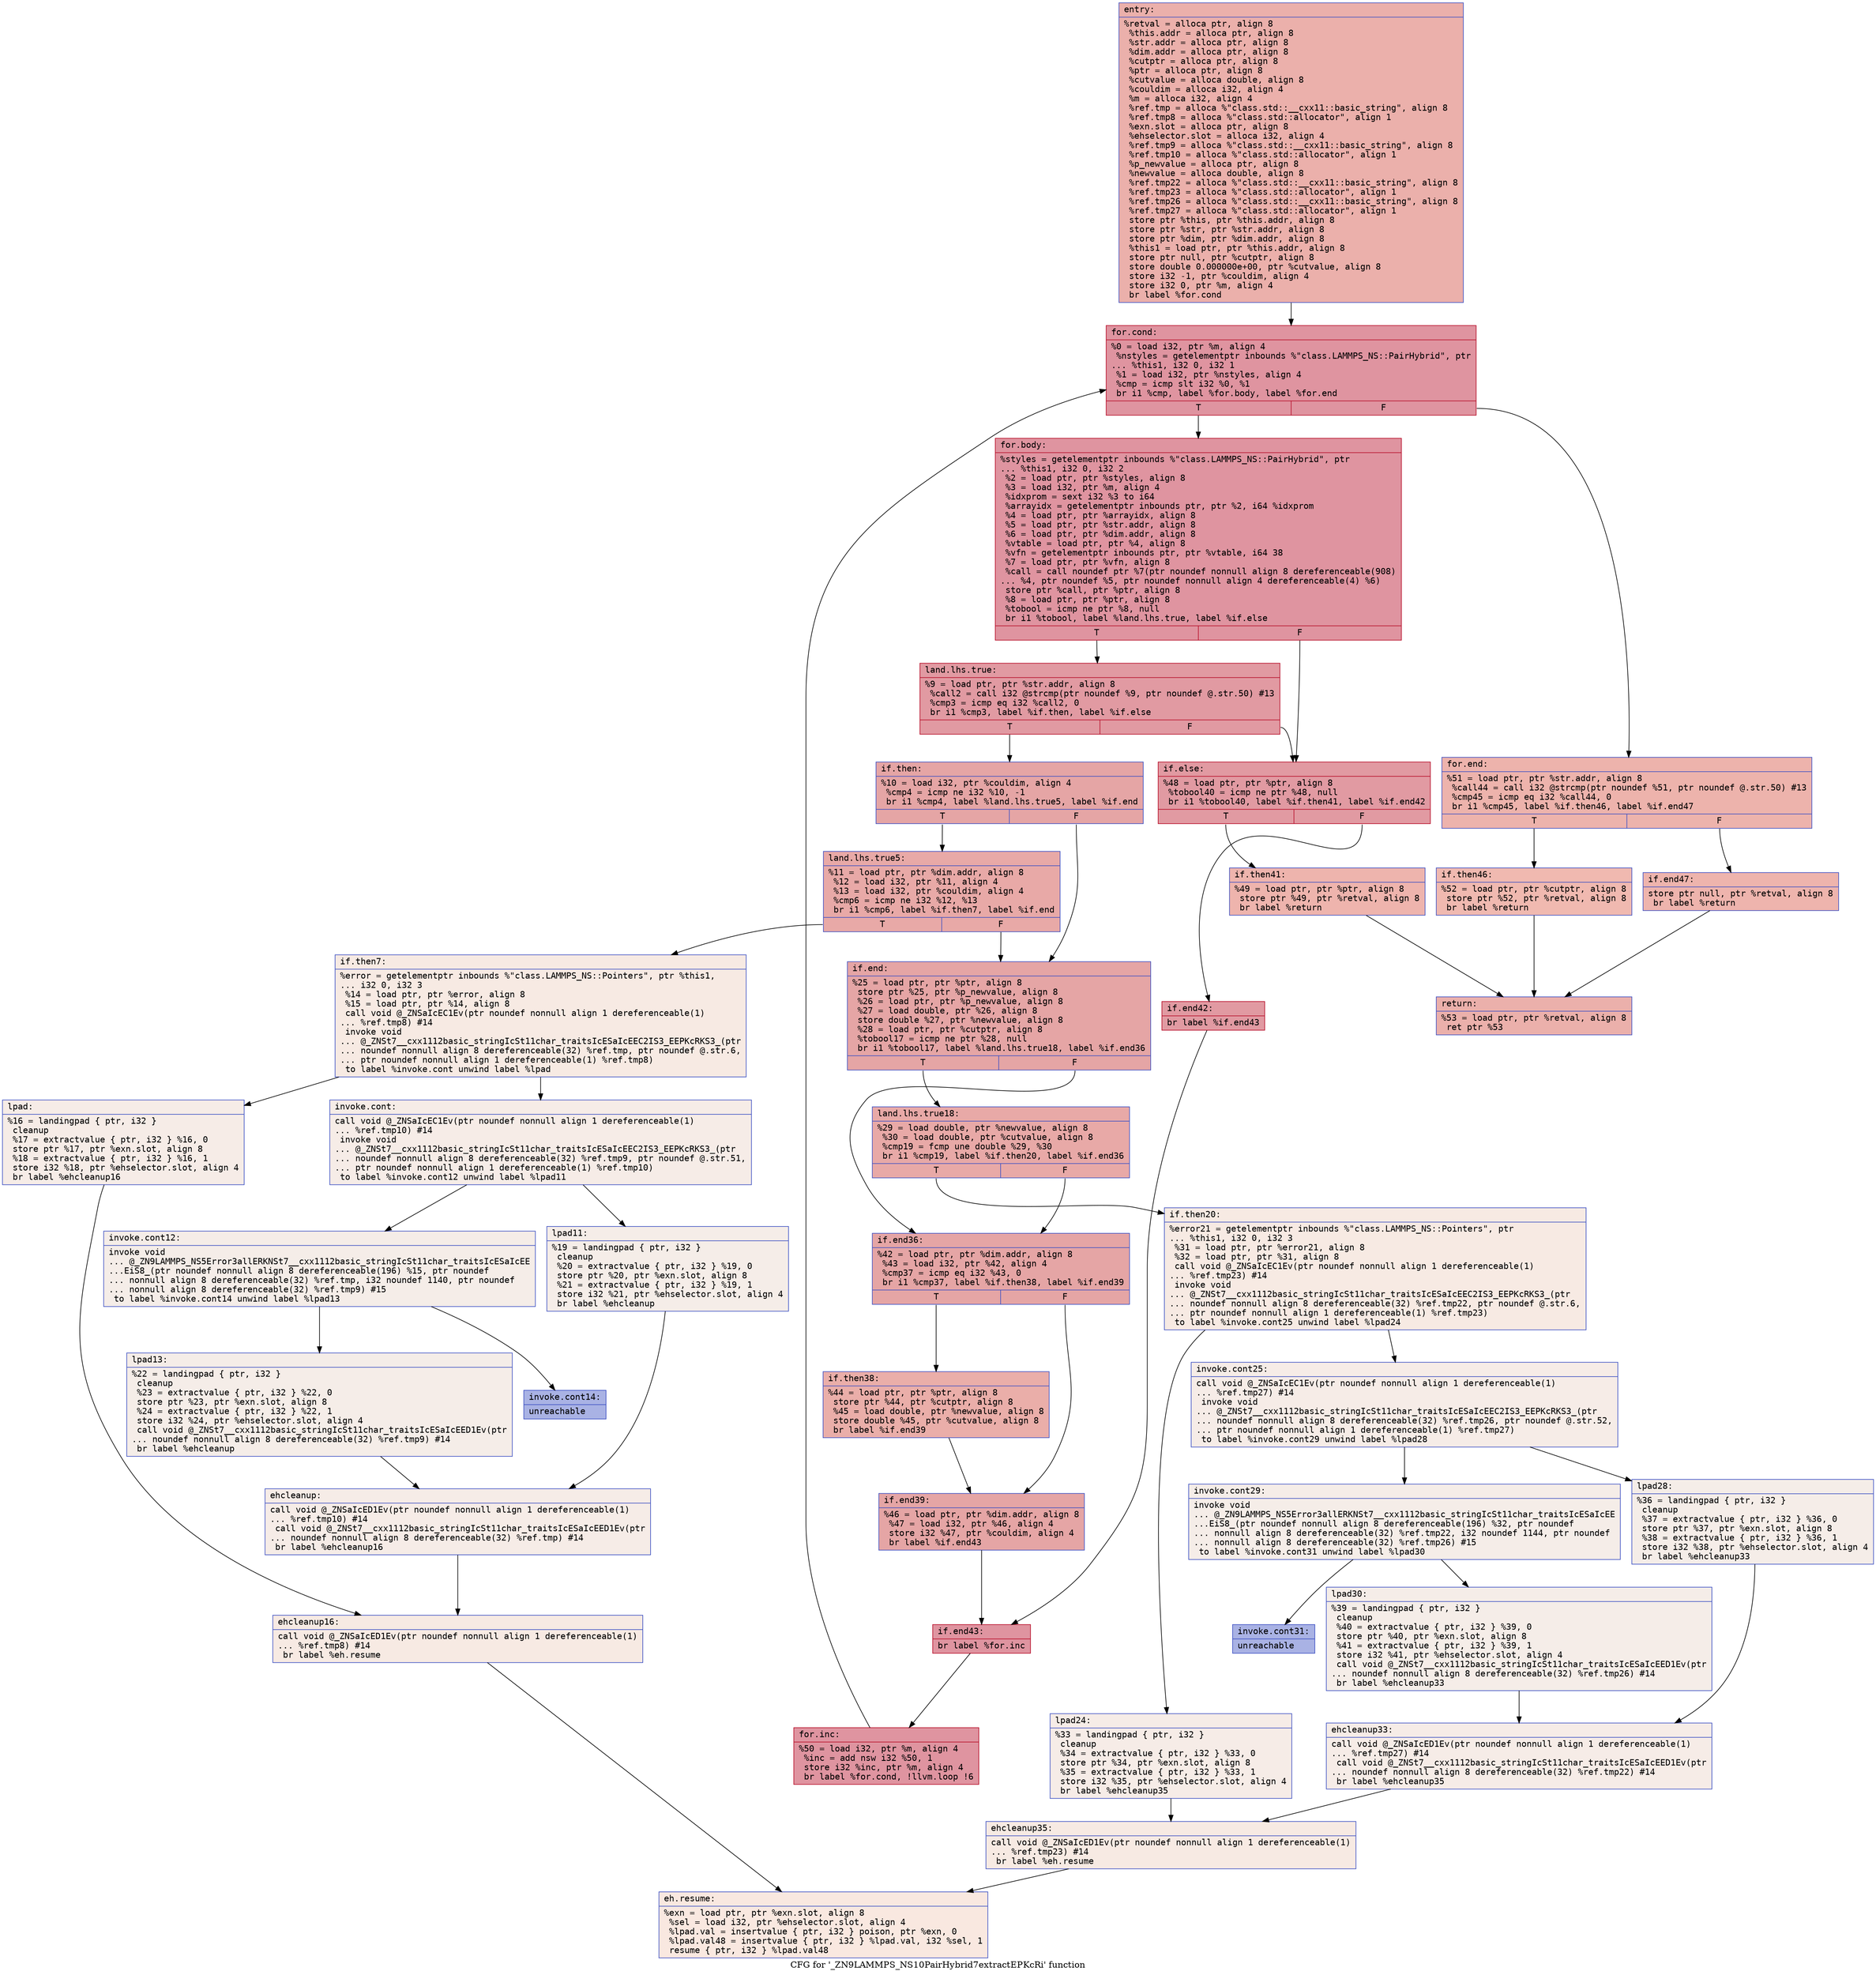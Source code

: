 digraph "CFG for '_ZN9LAMMPS_NS10PairHybrid7extractEPKcRi' function" {
	label="CFG for '_ZN9LAMMPS_NS10PairHybrid7extractEPKcRi' function";

	Node0x55975a76cbe0 [shape=record,color="#3d50c3ff", style=filled, fillcolor="#d24b4070" fontname="Courier",label="{entry:\l|  %retval = alloca ptr, align 8\l  %this.addr = alloca ptr, align 8\l  %str.addr = alloca ptr, align 8\l  %dim.addr = alloca ptr, align 8\l  %cutptr = alloca ptr, align 8\l  %ptr = alloca ptr, align 8\l  %cutvalue = alloca double, align 8\l  %couldim = alloca i32, align 4\l  %m = alloca i32, align 4\l  %ref.tmp = alloca %\"class.std::__cxx11::basic_string\", align 8\l  %ref.tmp8 = alloca %\"class.std::allocator\", align 1\l  %exn.slot = alloca ptr, align 8\l  %ehselector.slot = alloca i32, align 4\l  %ref.tmp9 = alloca %\"class.std::__cxx11::basic_string\", align 8\l  %ref.tmp10 = alloca %\"class.std::allocator\", align 1\l  %p_newvalue = alloca ptr, align 8\l  %newvalue = alloca double, align 8\l  %ref.tmp22 = alloca %\"class.std::__cxx11::basic_string\", align 8\l  %ref.tmp23 = alloca %\"class.std::allocator\", align 1\l  %ref.tmp26 = alloca %\"class.std::__cxx11::basic_string\", align 8\l  %ref.tmp27 = alloca %\"class.std::allocator\", align 1\l  store ptr %this, ptr %this.addr, align 8\l  store ptr %str, ptr %str.addr, align 8\l  store ptr %dim, ptr %dim.addr, align 8\l  %this1 = load ptr, ptr %this.addr, align 8\l  store ptr null, ptr %cutptr, align 8\l  store double 0.000000e+00, ptr %cutvalue, align 8\l  store i32 -1, ptr %couldim, align 4\l  store i32 0, ptr %m, align 4\l  br label %for.cond\l}"];
	Node0x55975a76cbe0 -> Node0x55975a775950[tooltip="entry -> for.cond\nProbability 100.00%" ];
	Node0x55975a775950 [shape=record,color="#b70d28ff", style=filled, fillcolor="#b70d2870" fontname="Courier",label="{for.cond:\l|  %0 = load i32, ptr %m, align 4\l  %nstyles = getelementptr inbounds %\"class.LAMMPS_NS::PairHybrid\", ptr\l... %this1, i32 0, i32 1\l  %1 = load i32, ptr %nstyles, align 4\l  %cmp = icmp slt i32 %0, %1\l  br i1 %cmp, label %for.body, label %for.end\l|{<s0>T|<s1>F}}"];
	Node0x55975a775950:s0 -> Node0x55975a775cd0[tooltip="for.cond -> for.body\nProbability 96.88%" ];
	Node0x55975a775950:s1 -> Node0x55975a775d50[tooltip="for.cond -> for.end\nProbability 3.12%" ];
	Node0x55975a775cd0 [shape=record,color="#b70d28ff", style=filled, fillcolor="#b70d2870" fontname="Courier",label="{for.body:\l|  %styles = getelementptr inbounds %\"class.LAMMPS_NS::PairHybrid\", ptr\l... %this1, i32 0, i32 2\l  %2 = load ptr, ptr %styles, align 8\l  %3 = load i32, ptr %m, align 4\l  %idxprom = sext i32 %3 to i64\l  %arrayidx = getelementptr inbounds ptr, ptr %2, i64 %idxprom\l  %4 = load ptr, ptr %arrayidx, align 8\l  %5 = load ptr, ptr %str.addr, align 8\l  %6 = load ptr, ptr %dim.addr, align 8\l  %vtable = load ptr, ptr %4, align 8\l  %vfn = getelementptr inbounds ptr, ptr %vtable, i64 38\l  %7 = load ptr, ptr %vfn, align 8\l  %call = call noundef ptr %7(ptr noundef nonnull align 8 dereferenceable(908)\l... %4, ptr noundef %5, ptr noundef nonnull align 4 dereferenceable(4) %6)\l  store ptr %call, ptr %ptr, align 8\l  %8 = load ptr, ptr %ptr, align 8\l  %tobool = icmp ne ptr %8, null\l  br i1 %tobool, label %land.lhs.true, label %if.else\l|{<s0>T|<s1>F}}"];
	Node0x55975a775cd0:s0 -> Node0x55975a7767b0[tooltip="for.body -> land.lhs.true\nProbability 62.50%" ];
	Node0x55975a775cd0:s1 -> Node0x55975a776800[tooltip="for.body -> if.else\nProbability 37.50%" ];
	Node0x55975a7767b0 [shape=record,color="#b70d28ff", style=filled, fillcolor="#bb1b2c70" fontname="Courier",label="{land.lhs.true:\l|  %9 = load ptr, ptr %str.addr, align 8\l  %call2 = call i32 @strcmp(ptr noundef %9, ptr noundef @.str.50) #13\l  %cmp3 = icmp eq i32 %call2, 0\l  br i1 %cmp3, label %if.then, label %if.else\l|{<s0>T|<s1>F}}"];
	Node0x55975a7767b0:s0 -> Node0x55975a776ba0[tooltip="land.lhs.true -> if.then\nProbability 37.50%" ];
	Node0x55975a7767b0:s1 -> Node0x55975a776800[tooltip="land.lhs.true -> if.else\nProbability 62.50%" ];
	Node0x55975a776ba0 [shape=record,color="#3d50c3ff", style=filled, fillcolor="#c5333470" fontname="Courier",label="{if.then:\l|  %10 = load i32, ptr %couldim, align 4\l  %cmp4 = icmp ne i32 %10, -1\l  br i1 %cmp4, label %land.lhs.true5, label %if.end\l|{<s0>T|<s1>F}}"];
	Node0x55975a776ba0:s0 -> Node0x55975a776df0[tooltip="if.then -> land.lhs.true5\nProbability 62.50%" ];
	Node0x55975a776ba0:s1 -> Node0x55975a776e70[tooltip="if.then -> if.end\nProbability 37.50%" ];
	Node0x55975a776df0 [shape=record,color="#3d50c3ff", style=filled, fillcolor="#ca3b3770" fontname="Courier",label="{land.lhs.true5:\l|  %11 = load ptr, ptr %dim.addr, align 8\l  %12 = load i32, ptr %11, align 4\l  %13 = load i32, ptr %couldim, align 4\l  %cmp6 = icmp ne i32 %12, %13\l  br i1 %cmp6, label %if.then7, label %if.end\l|{<s0>T|<s1>F}}"];
	Node0x55975a776df0:s0 -> Node0x55975a7771c0[tooltip="land.lhs.true5 -> if.then7\nProbability 0.00%" ];
	Node0x55975a776df0:s1 -> Node0x55975a776e70[tooltip="land.lhs.true5 -> if.end\nProbability 100.00%" ];
	Node0x55975a7771c0 [shape=record,color="#3d50c3ff", style=filled, fillcolor="#eed0c070" fontname="Courier",label="{if.then7:\l|  %error = getelementptr inbounds %\"class.LAMMPS_NS::Pointers\", ptr %this1,\l... i32 0, i32 3\l  %14 = load ptr, ptr %error, align 8\l  %15 = load ptr, ptr %14, align 8\l  call void @_ZNSaIcEC1Ev(ptr noundef nonnull align 1 dereferenceable(1)\l... %ref.tmp8) #14\l  invoke void\l... @_ZNSt7__cxx1112basic_stringIcSt11char_traitsIcESaIcEEC2IS3_EEPKcRKS3_(ptr\l... noundef nonnull align 8 dereferenceable(32) %ref.tmp, ptr noundef @.str.6,\l... ptr noundef nonnull align 1 dereferenceable(1) %ref.tmp8)\l          to label %invoke.cont unwind label %lpad\l}"];
	Node0x55975a7771c0 -> Node0x55975a775510[tooltip="if.then7 -> invoke.cont\nProbability 50.00%" ];
	Node0x55975a7771c0 -> Node0x55975a5b7d00[tooltip="if.then7 -> lpad\nProbability 50.00%" ];
	Node0x55975a775510 [shape=record,color="#3d50c3ff", style=filled, fillcolor="#ead5c970" fontname="Courier",label="{invoke.cont:\l|  call void @_ZNSaIcEC1Ev(ptr noundef nonnull align 1 dereferenceable(1)\l... %ref.tmp10) #14\l  invoke void\l... @_ZNSt7__cxx1112basic_stringIcSt11char_traitsIcESaIcEEC2IS3_EEPKcRKS3_(ptr\l... noundef nonnull align 8 dereferenceable(32) %ref.tmp9, ptr noundef @.str.51,\l... ptr noundef nonnull align 1 dereferenceable(1) %ref.tmp10)\l          to label %invoke.cont12 unwind label %lpad11\l}"];
	Node0x55975a775510 -> Node0x55975a777c00[tooltip="invoke.cont -> invoke.cont12\nProbability 50.00%" ];
	Node0x55975a775510 -> Node0x55975a777c80[tooltip="invoke.cont -> lpad11\nProbability 50.00%" ];
	Node0x55975a777c00 [shape=record,color="#3d50c3ff", style=filled, fillcolor="#e8d6cc70" fontname="Courier",label="{invoke.cont12:\l|  invoke void\l... @_ZN9LAMMPS_NS5Error3allERKNSt7__cxx1112basic_stringIcSt11char_traitsIcESaIcEE\l...EiS8_(ptr noundef nonnull align 8 dereferenceable(196) %15, ptr noundef\l... nonnull align 8 dereferenceable(32) %ref.tmp, i32 noundef 1140, ptr noundef\l... nonnull align 8 dereferenceable(32) %ref.tmp9) #15\l          to label %invoke.cont14 unwind label %lpad13\l}"];
	Node0x55975a777c00 -> Node0x55975a777bb0[tooltip="invoke.cont12 -> invoke.cont14\nProbability 0.00%" ];
	Node0x55975a777c00 -> Node0x55975a777ee0[tooltip="invoke.cont12 -> lpad13\nProbability 100.00%" ];
	Node0x55975a777bb0 [shape=record,color="#3d50c3ff", style=filled, fillcolor="#3d50c370" fontname="Courier",label="{invoke.cont14:\l|  unreachable\l}"];
	Node0x55975a5b7d00 [shape=record,color="#3d50c3ff", style=filled, fillcolor="#ead5c970" fontname="Courier",label="{lpad:\l|  %16 = landingpad \{ ptr, i32 \}\l          cleanup\l  %17 = extractvalue \{ ptr, i32 \} %16, 0\l  store ptr %17, ptr %exn.slot, align 8\l  %18 = extractvalue \{ ptr, i32 \} %16, 1\l  store i32 %18, ptr %ehselector.slot, align 4\l  br label %ehcleanup16\l}"];
	Node0x55975a5b7d00 -> Node0x55975a778440[tooltip="lpad -> ehcleanup16\nProbability 100.00%" ];
	Node0x55975a777c80 [shape=record,color="#3d50c3ff", style=filled, fillcolor="#e8d6cc70" fontname="Courier",label="{lpad11:\l|  %19 = landingpad \{ ptr, i32 \}\l          cleanup\l  %20 = extractvalue \{ ptr, i32 \} %19, 0\l  store ptr %20, ptr %exn.slot, align 8\l  %21 = extractvalue \{ ptr, i32 \} %19, 1\l  store i32 %21, ptr %ehselector.slot, align 4\l  br label %ehcleanup\l}"];
	Node0x55975a777c80 -> Node0x55975a778790[tooltip="lpad11 -> ehcleanup\nProbability 100.00%" ];
	Node0x55975a777ee0 [shape=record,color="#3d50c3ff", style=filled, fillcolor="#e8d6cc70" fontname="Courier",label="{lpad13:\l|  %22 = landingpad \{ ptr, i32 \}\l          cleanup\l  %23 = extractvalue \{ ptr, i32 \} %22, 0\l  store ptr %23, ptr %exn.slot, align 8\l  %24 = extractvalue \{ ptr, i32 \} %22, 1\l  store i32 %24, ptr %ehselector.slot, align 4\l  call void @_ZNSt7__cxx1112basic_stringIcSt11char_traitsIcESaIcEED1Ev(ptr\l... noundef nonnull align 8 dereferenceable(32) %ref.tmp9) #14\l  br label %ehcleanup\l}"];
	Node0x55975a777ee0 -> Node0x55975a778790[tooltip="lpad13 -> ehcleanup\nProbability 100.00%" ];
	Node0x55975a778790 [shape=record,color="#3d50c3ff", style=filled, fillcolor="#ead5c970" fontname="Courier",label="{ehcleanup:\l|  call void @_ZNSaIcED1Ev(ptr noundef nonnull align 1 dereferenceable(1)\l... %ref.tmp10) #14\l  call void @_ZNSt7__cxx1112basic_stringIcSt11char_traitsIcESaIcEED1Ev(ptr\l... noundef nonnull align 8 dereferenceable(32) %ref.tmp) #14\l  br label %ehcleanup16\l}"];
	Node0x55975a778790 -> Node0x55975a778440[tooltip="ehcleanup -> ehcleanup16\nProbability 100.00%" ];
	Node0x55975a778440 [shape=record,color="#3d50c3ff", style=filled, fillcolor="#eed0c070" fontname="Courier",label="{ehcleanup16:\l|  call void @_ZNSaIcED1Ev(ptr noundef nonnull align 1 dereferenceable(1)\l... %ref.tmp8) #14\l  br label %eh.resume\l}"];
	Node0x55975a778440 -> Node0x55975a779040[tooltip="ehcleanup16 -> eh.resume\nProbability 100.00%" ];
	Node0x55975a776e70 [shape=record,color="#3d50c3ff", style=filled, fillcolor="#c5333470" fontname="Courier",label="{if.end:\l|  %25 = load ptr, ptr %ptr, align 8\l  store ptr %25, ptr %p_newvalue, align 8\l  %26 = load ptr, ptr %p_newvalue, align 8\l  %27 = load double, ptr %26, align 8\l  store double %27, ptr %newvalue, align 8\l  %28 = load ptr, ptr %cutptr, align 8\l  %tobool17 = icmp ne ptr %28, null\l  br i1 %tobool17, label %land.lhs.true18, label %if.end36\l|{<s0>T|<s1>F}}"];
	Node0x55975a776e70:s0 -> Node0x55975a779500[tooltip="if.end -> land.lhs.true18\nProbability 62.50%" ];
	Node0x55975a776e70:s1 -> Node0x55975a779580[tooltip="if.end -> if.end36\nProbability 37.50%" ];
	Node0x55975a779500 [shape=record,color="#3d50c3ff", style=filled, fillcolor="#ca3b3770" fontname="Courier",label="{land.lhs.true18:\l|  %29 = load double, ptr %newvalue, align 8\l  %30 = load double, ptr %cutvalue, align 8\l  %cmp19 = fcmp une double %29, %30\l  br i1 %cmp19, label %if.then20, label %if.end36\l|{<s0>T|<s1>F}}"];
	Node0x55975a779500:s0 -> Node0x55975a779870[tooltip="land.lhs.true18 -> if.then20\nProbability 0.00%" ];
	Node0x55975a779500:s1 -> Node0x55975a779580[tooltip="land.lhs.true18 -> if.end36\nProbability 100.00%" ];
	Node0x55975a779870 [shape=record,color="#3d50c3ff", style=filled, fillcolor="#eed0c070" fontname="Courier",label="{if.then20:\l|  %error21 = getelementptr inbounds %\"class.LAMMPS_NS::Pointers\", ptr\l... %this1, i32 0, i32 3\l  %31 = load ptr, ptr %error21, align 8\l  %32 = load ptr, ptr %31, align 8\l  call void @_ZNSaIcEC1Ev(ptr noundef nonnull align 1 dereferenceable(1)\l... %ref.tmp23) #14\l  invoke void\l... @_ZNSt7__cxx1112basic_stringIcSt11char_traitsIcESaIcEEC2IS3_EEPKcRKS3_(ptr\l... noundef nonnull align 8 dereferenceable(32) %ref.tmp22, ptr noundef @.str.6,\l... ptr noundef nonnull align 1 dereferenceable(1) %ref.tmp23)\l          to label %invoke.cont25 unwind label %lpad24\l}"];
	Node0x55975a779870 -> Node0x55975a779cd0[tooltip="if.then20 -> invoke.cont25\nProbability 50.00%" ];
	Node0x55975a779870 -> Node0x55975a779d50[tooltip="if.then20 -> lpad24\nProbability 50.00%" ];
	Node0x55975a779cd0 [shape=record,color="#3d50c3ff", style=filled, fillcolor="#ead5c970" fontname="Courier",label="{invoke.cont25:\l|  call void @_ZNSaIcEC1Ev(ptr noundef nonnull align 1 dereferenceable(1)\l... %ref.tmp27) #14\l  invoke void\l... @_ZNSt7__cxx1112basic_stringIcSt11char_traitsIcESaIcEEC2IS3_EEPKcRKS3_(ptr\l... noundef nonnull align 8 dereferenceable(32) %ref.tmp26, ptr noundef @.str.52,\l... ptr noundef nonnull align 1 dereferenceable(1) %ref.tmp27)\l          to label %invoke.cont29 unwind label %lpad28\l}"];
	Node0x55975a779cd0 -> Node0x55975a77a070[tooltip="invoke.cont25 -> invoke.cont29\nProbability 50.00%" ];
	Node0x55975a779cd0 -> Node0x55975a77a0c0[tooltip="invoke.cont25 -> lpad28\nProbability 50.00%" ];
	Node0x55975a77a070 [shape=record,color="#3d50c3ff", style=filled, fillcolor="#e8d6cc70" fontname="Courier",label="{invoke.cont29:\l|  invoke void\l... @_ZN9LAMMPS_NS5Error3allERKNSt7__cxx1112basic_stringIcSt11char_traitsIcESaIcEE\l...EiS8_(ptr noundef nonnull align 8 dereferenceable(196) %32, ptr noundef\l... nonnull align 8 dereferenceable(32) %ref.tmp22, i32 noundef 1144, ptr noundef\l... nonnull align 8 dereferenceable(32) %ref.tmp26) #15\l          to label %invoke.cont31 unwind label %lpad30\l}"];
	Node0x55975a77a070 -> Node0x55975a77a020[tooltip="invoke.cont29 -> invoke.cont31\nProbability 0.00%" ];
	Node0x55975a77a070 -> Node0x55975a77a3e0[tooltip="invoke.cont29 -> lpad30\nProbability 100.00%" ];
	Node0x55975a77a020 [shape=record,color="#3d50c3ff", style=filled, fillcolor="#3d50c370" fontname="Courier",label="{invoke.cont31:\l|  unreachable\l}"];
	Node0x55975a779d50 [shape=record,color="#3d50c3ff", style=filled, fillcolor="#ead5c970" fontname="Courier",label="{lpad24:\l|  %33 = landingpad \{ ptr, i32 \}\l          cleanup\l  %34 = extractvalue \{ ptr, i32 \} %33, 0\l  store ptr %34, ptr %exn.slot, align 8\l  %35 = extractvalue \{ ptr, i32 \} %33, 1\l  store i32 %35, ptr %ehselector.slot, align 4\l  br label %ehcleanup35\l}"];
	Node0x55975a779d50 -> Node0x55975a77a9a0[tooltip="lpad24 -> ehcleanup35\nProbability 100.00%" ];
	Node0x55975a77a0c0 [shape=record,color="#3d50c3ff", style=filled, fillcolor="#e8d6cc70" fontname="Courier",label="{lpad28:\l|  %36 = landingpad \{ ptr, i32 \}\l          cleanup\l  %37 = extractvalue \{ ptr, i32 \} %36, 0\l  store ptr %37, ptr %exn.slot, align 8\l  %38 = extractvalue \{ ptr, i32 \} %36, 1\l  store i32 %38, ptr %ehselector.slot, align 4\l  br label %ehcleanup33\l}"];
	Node0x55975a77a0c0 -> Node0x55975a77acf0[tooltip="lpad28 -> ehcleanup33\nProbability 100.00%" ];
	Node0x55975a77a3e0 [shape=record,color="#3d50c3ff", style=filled, fillcolor="#e8d6cc70" fontname="Courier",label="{lpad30:\l|  %39 = landingpad \{ ptr, i32 \}\l          cleanup\l  %40 = extractvalue \{ ptr, i32 \} %39, 0\l  store ptr %40, ptr %exn.slot, align 8\l  %41 = extractvalue \{ ptr, i32 \} %39, 1\l  store i32 %41, ptr %ehselector.slot, align 4\l  call void @_ZNSt7__cxx1112basic_stringIcSt11char_traitsIcESaIcEED1Ev(ptr\l... noundef nonnull align 8 dereferenceable(32) %ref.tmp26) #14\l  br label %ehcleanup33\l}"];
	Node0x55975a77a3e0 -> Node0x55975a77acf0[tooltip="lpad30 -> ehcleanup33\nProbability 100.00%" ];
	Node0x55975a77acf0 [shape=record,color="#3d50c3ff", style=filled, fillcolor="#ead5c970" fontname="Courier",label="{ehcleanup33:\l|  call void @_ZNSaIcED1Ev(ptr noundef nonnull align 1 dereferenceable(1)\l... %ref.tmp27) #14\l  call void @_ZNSt7__cxx1112basic_stringIcSt11char_traitsIcESaIcEED1Ev(ptr\l... noundef nonnull align 8 dereferenceable(32) %ref.tmp22) #14\l  br label %ehcleanup35\l}"];
	Node0x55975a77acf0 -> Node0x55975a77a9a0[tooltip="ehcleanup33 -> ehcleanup35\nProbability 100.00%" ];
	Node0x55975a77a9a0 [shape=record,color="#3d50c3ff", style=filled, fillcolor="#eed0c070" fontname="Courier",label="{ehcleanup35:\l|  call void @_ZNSaIcED1Ev(ptr noundef nonnull align 1 dereferenceable(1)\l... %ref.tmp23) #14\l  br label %eh.resume\l}"];
	Node0x55975a77a9a0 -> Node0x55975a779040[tooltip="ehcleanup35 -> eh.resume\nProbability 100.00%" ];
	Node0x55975a779580 [shape=record,color="#3d50c3ff", style=filled, fillcolor="#c5333470" fontname="Courier",label="{if.end36:\l|  %42 = load ptr, ptr %dim.addr, align 8\l  %43 = load i32, ptr %42, align 4\l  %cmp37 = icmp eq i32 %43, 0\l  br i1 %cmp37, label %if.then38, label %if.end39\l|{<s0>T|<s1>F}}"];
	Node0x55975a779580:s0 -> Node0x55975a77b7a0[tooltip="if.end36 -> if.then38\nProbability 37.50%" ];
	Node0x55975a779580:s1 -> Node0x55975a77b7f0[tooltip="if.end36 -> if.end39\nProbability 62.50%" ];
	Node0x55975a77b7a0 [shape=record,color="#3d50c3ff", style=filled, fillcolor="#d0473d70" fontname="Courier",label="{if.then38:\l|  %44 = load ptr, ptr %ptr, align 8\l  store ptr %44, ptr %cutptr, align 8\l  %45 = load double, ptr %newvalue, align 8\l  store double %45, ptr %cutvalue, align 8\l  br label %if.end39\l}"];
	Node0x55975a77b7a0 -> Node0x55975a77b7f0[tooltip="if.then38 -> if.end39\nProbability 100.00%" ];
	Node0x55975a77b7f0 [shape=record,color="#3d50c3ff", style=filled, fillcolor="#c5333470" fontname="Courier",label="{if.end39:\l|  %46 = load ptr, ptr %dim.addr, align 8\l  %47 = load i32, ptr %46, align 4\l  store i32 %47, ptr %couldim, align 4\l  br label %if.end43\l}"];
	Node0x55975a77b7f0 -> Node0x55975a77c580[tooltip="if.end39 -> if.end43\nProbability 100.00%" ];
	Node0x55975a776800 [shape=record,color="#b70d28ff", style=filled, fillcolor="#bb1b2c70" fontname="Courier",label="{if.else:\l|  %48 = load ptr, ptr %ptr, align 8\l  %tobool40 = icmp ne ptr %48, null\l  br i1 %tobool40, label %if.then41, label %if.end42\l|{<s0>T|<s1>F}}"];
	Node0x55975a776800:s0 -> Node0x55975a77c7b0[tooltip="if.else -> if.then41\nProbability 3.12%" ];
	Node0x55975a776800:s1 -> Node0x55975a77c830[tooltip="if.else -> if.end42\nProbability 96.88%" ];
	Node0x55975a77c7b0 [shape=record,color="#3d50c3ff", style=filled, fillcolor="#d8564670" fontname="Courier",label="{if.then41:\l|  %49 = load ptr, ptr %ptr, align 8\l  store ptr %49, ptr %retval, align 8\l  br label %return\l}"];
	Node0x55975a77c7b0 -> Node0x55975a77ca80[tooltip="if.then41 -> return\nProbability 100.00%" ];
	Node0x55975a77c830 [shape=record,color="#b70d28ff", style=filled, fillcolor="#bb1b2c70" fontname="Courier",label="{if.end42:\l|  br label %if.end43\l}"];
	Node0x55975a77c830 -> Node0x55975a77c580[tooltip="if.end42 -> if.end43\nProbability 100.00%" ];
	Node0x55975a77c580 [shape=record,color="#b70d28ff", style=filled, fillcolor="#b70d2870" fontname="Courier",label="{if.end43:\l|  br label %for.inc\l}"];
	Node0x55975a77c580 -> Node0x55975a77cbd0[tooltip="if.end43 -> for.inc\nProbability 100.00%" ];
	Node0x55975a77cbd0 [shape=record,color="#b70d28ff", style=filled, fillcolor="#b70d2870" fontname="Courier",label="{for.inc:\l|  %50 = load i32, ptr %m, align 4\l  %inc = add nsw i32 %50, 1\l  store i32 %inc, ptr %m, align 4\l  br label %for.cond, !llvm.loop !6\l}"];
	Node0x55975a77cbd0 -> Node0x55975a775950[tooltip="for.inc -> for.cond\nProbability 100.00%" ];
	Node0x55975a775d50 [shape=record,color="#3d50c3ff", style=filled, fillcolor="#d6524470" fontname="Courier",label="{for.end:\l|  %51 = load ptr, ptr %str.addr, align 8\l  %call44 = call i32 @strcmp(ptr noundef %51, ptr noundef @.str.50) #13\l  %cmp45 = icmp eq i32 %call44, 0\l  br i1 %cmp45, label %if.then46, label %if.end47\l|{<s0>T|<s1>F}}"];
	Node0x55975a775d50:s0 -> Node0x55975a77d240[tooltip="for.end -> if.then46\nProbability 37.50%" ];
	Node0x55975a775d50:s1 -> Node0x55975a77d2c0[tooltip="for.end -> if.end47\nProbability 62.50%" ];
	Node0x55975a77d240 [shape=record,color="#3d50c3ff", style=filled, fillcolor="#de614d70" fontname="Courier",label="{if.then46:\l|  %52 = load ptr, ptr %cutptr, align 8\l  store ptr %52, ptr %retval, align 8\l  br label %return\l}"];
	Node0x55975a77d240 -> Node0x55975a77ca80[tooltip="if.then46 -> return\nProbability 100.00%" ];
	Node0x55975a77d2c0 [shape=record,color="#3d50c3ff", style=filled, fillcolor="#d8564670" fontname="Courier",label="{if.end47:\l|  store ptr null, ptr %retval, align 8\l  br label %return\l}"];
	Node0x55975a77d2c0 -> Node0x55975a77ca80[tooltip="if.end47 -> return\nProbability 100.00%" ];
	Node0x55975a77ca80 [shape=record,color="#3d50c3ff", style=filled, fillcolor="#d24b4070" fontname="Courier",label="{return:\l|  %53 = load ptr, ptr %retval, align 8\l  ret ptr %53\l}"];
	Node0x55975a779040 [shape=record,color="#3d50c3ff", style=filled, fillcolor="#f1ccb870" fontname="Courier",label="{eh.resume:\l|  %exn = load ptr, ptr %exn.slot, align 8\l  %sel = load i32, ptr %ehselector.slot, align 4\l  %lpad.val = insertvalue \{ ptr, i32 \} poison, ptr %exn, 0\l  %lpad.val48 = insertvalue \{ ptr, i32 \} %lpad.val, i32 %sel, 1\l  resume \{ ptr, i32 \} %lpad.val48\l}"];
}
